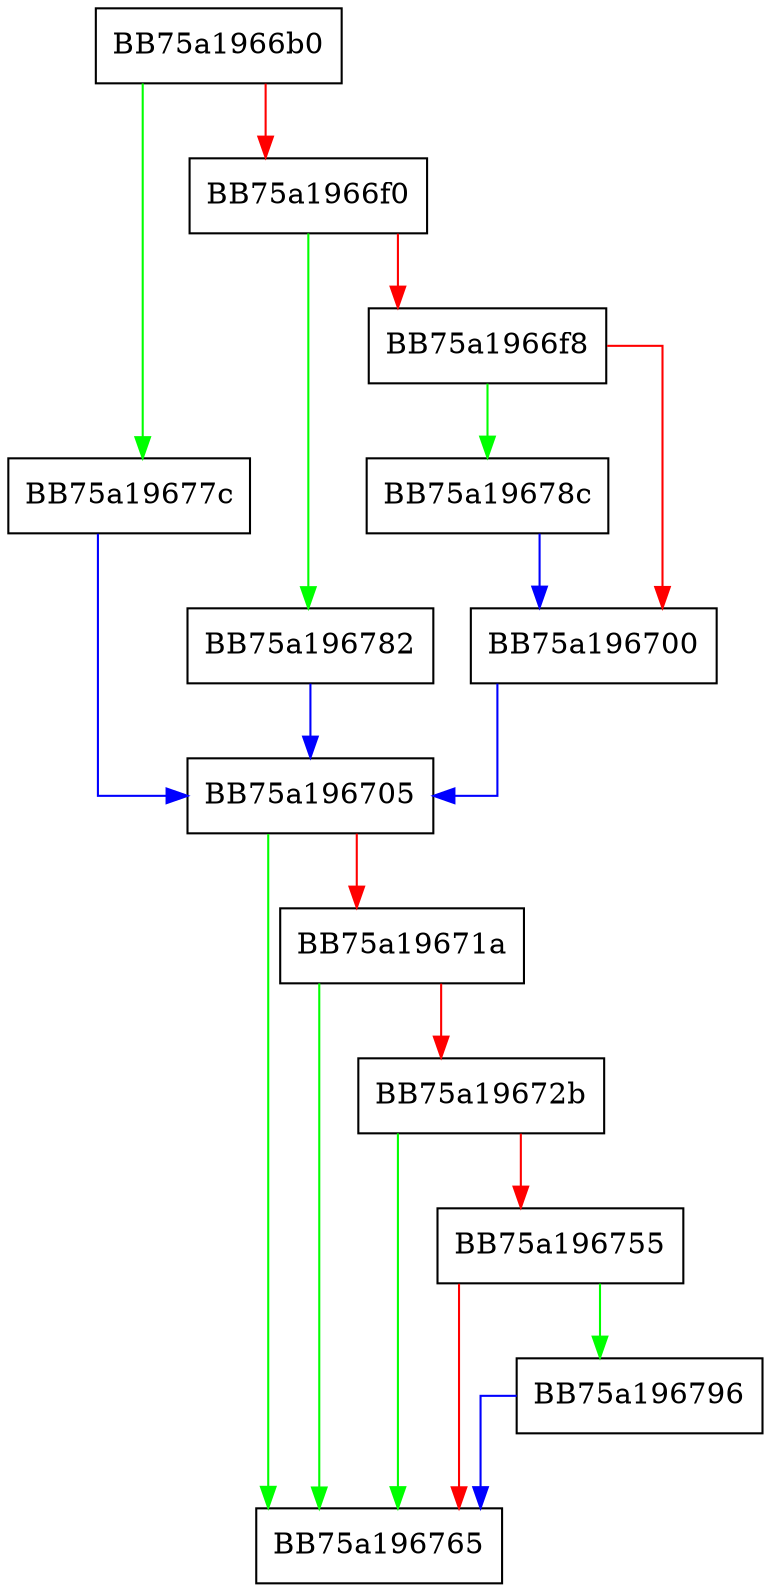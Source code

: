 digraph GetParamInfo {
  node [shape="box"];
  graph [splines=ortho];
  BB75a1966b0 -> BB75a19677c [color="green"];
  BB75a1966b0 -> BB75a1966f0 [color="red"];
  BB75a1966f0 -> BB75a196782 [color="green"];
  BB75a1966f0 -> BB75a1966f8 [color="red"];
  BB75a1966f8 -> BB75a19678c [color="green"];
  BB75a1966f8 -> BB75a196700 [color="red"];
  BB75a196700 -> BB75a196705 [color="blue"];
  BB75a196705 -> BB75a196765 [color="green"];
  BB75a196705 -> BB75a19671a [color="red"];
  BB75a19671a -> BB75a196765 [color="green"];
  BB75a19671a -> BB75a19672b [color="red"];
  BB75a19672b -> BB75a196765 [color="green"];
  BB75a19672b -> BB75a196755 [color="red"];
  BB75a196755 -> BB75a196796 [color="green"];
  BB75a196755 -> BB75a196765 [color="red"];
  BB75a19677c -> BB75a196705 [color="blue"];
  BB75a196782 -> BB75a196705 [color="blue"];
  BB75a19678c -> BB75a196700 [color="blue"];
  BB75a196796 -> BB75a196765 [color="blue"];
}